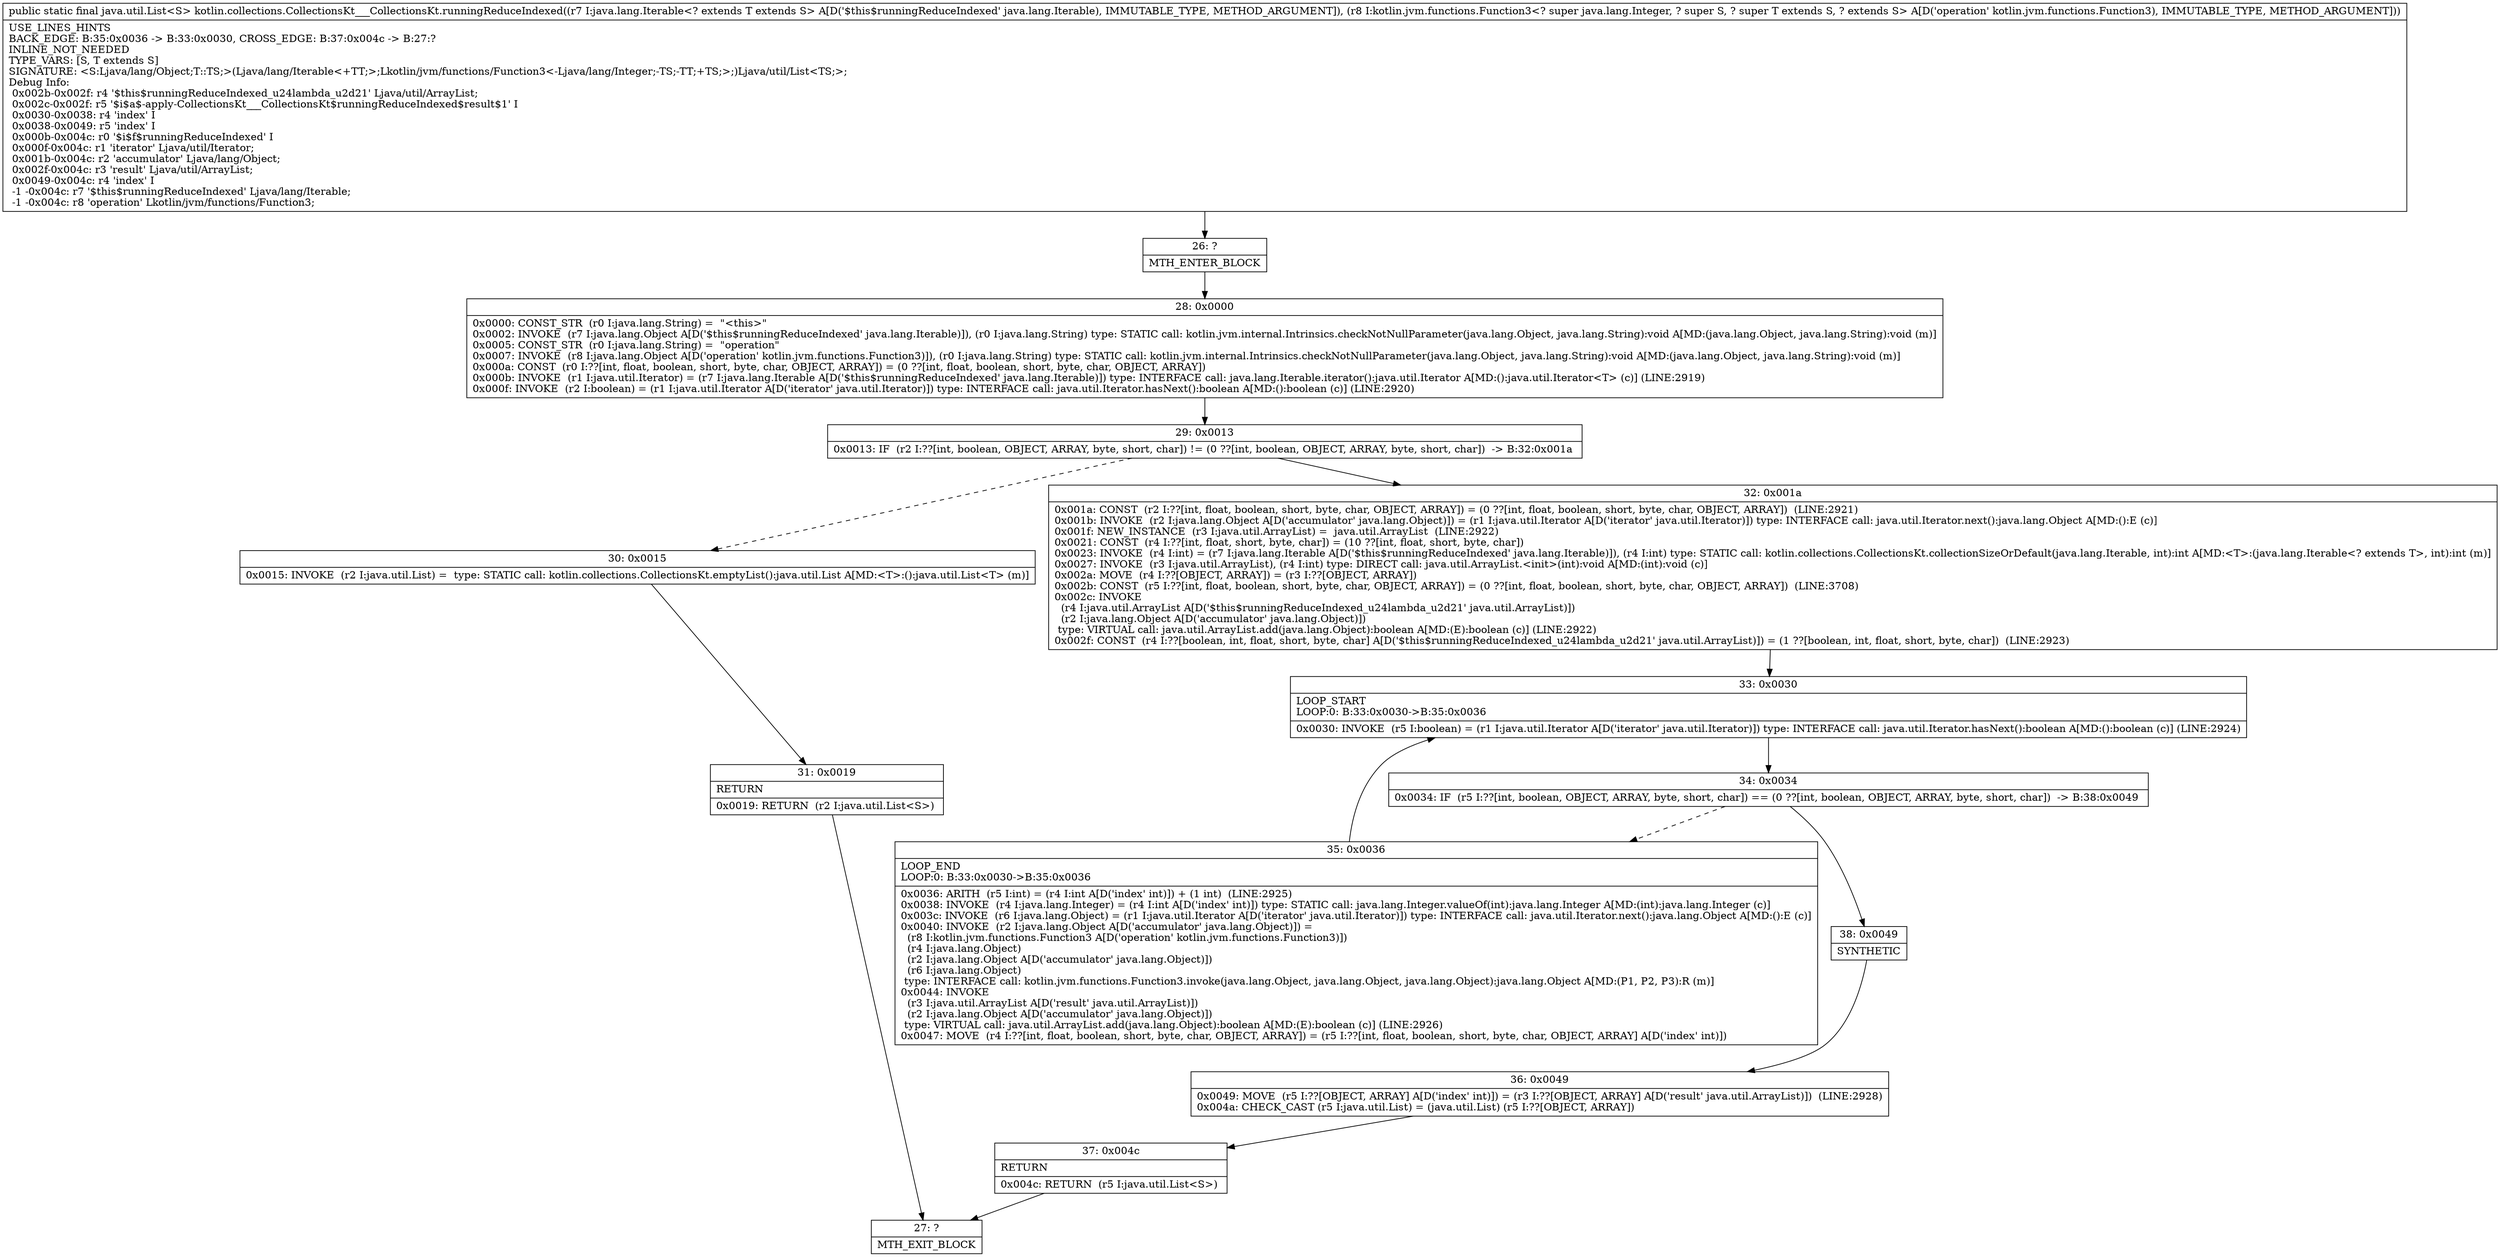 digraph "CFG forkotlin.collections.CollectionsKt___CollectionsKt.runningReduceIndexed(Ljava\/lang\/Iterable;Lkotlin\/jvm\/functions\/Function3;)Ljava\/util\/List;" {
Node_26 [shape=record,label="{26\:\ ?|MTH_ENTER_BLOCK\l}"];
Node_28 [shape=record,label="{28\:\ 0x0000|0x0000: CONST_STR  (r0 I:java.lang.String) =  \"\<this\>\" \l0x0002: INVOKE  (r7 I:java.lang.Object A[D('$this$runningReduceIndexed' java.lang.Iterable)]), (r0 I:java.lang.String) type: STATIC call: kotlin.jvm.internal.Intrinsics.checkNotNullParameter(java.lang.Object, java.lang.String):void A[MD:(java.lang.Object, java.lang.String):void (m)]\l0x0005: CONST_STR  (r0 I:java.lang.String) =  \"operation\" \l0x0007: INVOKE  (r8 I:java.lang.Object A[D('operation' kotlin.jvm.functions.Function3)]), (r0 I:java.lang.String) type: STATIC call: kotlin.jvm.internal.Intrinsics.checkNotNullParameter(java.lang.Object, java.lang.String):void A[MD:(java.lang.Object, java.lang.String):void (m)]\l0x000a: CONST  (r0 I:??[int, float, boolean, short, byte, char, OBJECT, ARRAY]) = (0 ??[int, float, boolean, short, byte, char, OBJECT, ARRAY]) \l0x000b: INVOKE  (r1 I:java.util.Iterator) = (r7 I:java.lang.Iterable A[D('$this$runningReduceIndexed' java.lang.Iterable)]) type: INTERFACE call: java.lang.Iterable.iterator():java.util.Iterator A[MD:():java.util.Iterator\<T\> (c)] (LINE:2919)\l0x000f: INVOKE  (r2 I:boolean) = (r1 I:java.util.Iterator A[D('iterator' java.util.Iterator)]) type: INTERFACE call: java.util.Iterator.hasNext():boolean A[MD:():boolean (c)] (LINE:2920)\l}"];
Node_29 [shape=record,label="{29\:\ 0x0013|0x0013: IF  (r2 I:??[int, boolean, OBJECT, ARRAY, byte, short, char]) != (0 ??[int, boolean, OBJECT, ARRAY, byte, short, char])  \-\> B:32:0x001a \l}"];
Node_30 [shape=record,label="{30\:\ 0x0015|0x0015: INVOKE  (r2 I:java.util.List) =  type: STATIC call: kotlin.collections.CollectionsKt.emptyList():java.util.List A[MD:\<T\>:():java.util.List\<T\> (m)]\l}"];
Node_31 [shape=record,label="{31\:\ 0x0019|RETURN\l|0x0019: RETURN  (r2 I:java.util.List\<S\>) \l}"];
Node_27 [shape=record,label="{27\:\ ?|MTH_EXIT_BLOCK\l}"];
Node_32 [shape=record,label="{32\:\ 0x001a|0x001a: CONST  (r2 I:??[int, float, boolean, short, byte, char, OBJECT, ARRAY]) = (0 ??[int, float, boolean, short, byte, char, OBJECT, ARRAY])  (LINE:2921)\l0x001b: INVOKE  (r2 I:java.lang.Object A[D('accumulator' java.lang.Object)]) = (r1 I:java.util.Iterator A[D('iterator' java.util.Iterator)]) type: INTERFACE call: java.util.Iterator.next():java.lang.Object A[MD:():E (c)]\l0x001f: NEW_INSTANCE  (r3 I:java.util.ArrayList) =  java.util.ArrayList  (LINE:2922)\l0x0021: CONST  (r4 I:??[int, float, short, byte, char]) = (10 ??[int, float, short, byte, char]) \l0x0023: INVOKE  (r4 I:int) = (r7 I:java.lang.Iterable A[D('$this$runningReduceIndexed' java.lang.Iterable)]), (r4 I:int) type: STATIC call: kotlin.collections.CollectionsKt.collectionSizeOrDefault(java.lang.Iterable, int):int A[MD:\<T\>:(java.lang.Iterable\<? extends T\>, int):int (m)]\l0x0027: INVOKE  (r3 I:java.util.ArrayList), (r4 I:int) type: DIRECT call: java.util.ArrayList.\<init\>(int):void A[MD:(int):void (c)]\l0x002a: MOVE  (r4 I:??[OBJECT, ARRAY]) = (r3 I:??[OBJECT, ARRAY]) \l0x002b: CONST  (r5 I:??[int, float, boolean, short, byte, char, OBJECT, ARRAY]) = (0 ??[int, float, boolean, short, byte, char, OBJECT, ARRAY])  (LINE:3708)\l0x002c: INVOKE  \l  (r4 I:java.util.ArrayList A[D('$this$runningReduceIndexed_u24lambda_u2d21' java.util.ArrayList)])\l  (r2 I:java.lang.Object A[D('accumulator' java.lang.Object)])\l type: VIRTUAL call: java.util.ArrayList.add(java.lang.Object):boolean A[MD:(E):boolean (c)] (LINE:2922)\l0x002f: CONST  (r4 I:??[boolean, int, float, short, byte, char] A[D('$this$runningReduceIndexed_u24lambda_u2d21' java.util.ArrayList)]) = (1 ??[boolean, int, float, short, byte, char])  (LINE:2923)\l}"];
Node_33 [shape=record,label="{33\:\ 0x0030|LOOP_START\lLOOP:0: B:33:0x0030\-\>B:35:0x0036\l|0x0030: INVOKE  (r5 I:boolean) = (r1 I:java.util.Iterator A[D('iterator' java.util.Iterator)]) type: INTERFACE call: java.util.Iterator.hasNext():boolean A[MD:():boolean (c)] (LINE:2924)\l}"];
Node_34 [shape=record,label="{34\:\ 0x0034|0x0034: IF  (r5 I:??[int, boolean, OBJECT, ARRAY, byte, short, char]) == (0 ??[int, boolean, OBJECT, ARRAY, byte, short, char])  \-\> B:38:0x0049 \l}"];
Node_35 [shape=record,label="{35\:\ 0x0036|LOOP_END\lLOOP:0: B:33:0x0030\-\>B:35:0x0036\l|0x0036: ARITH  (r5 I:int) = (r4 I:int A[D('index' int)]) + (1 int)  (LINE:2925)\l0x0038: INVOKE  (r4 I:java.lang.Integer) = (r4 I:int A[D('index' int)]) type: STATIC call: java.lang.Integer.valueOf(int):java.lang.Integer A[MD:(int):java.lang.Integer (c)]\l0x003c: INVOKE  (r6 I:java.lang.Object) = (r1 I:java.util.Iterator A[D('iterator' java.util.Iterator)]) type: INTERFACE call: java.util.Iterator.next():java.lang.Object A[MD:():E (c)]\l0x0040: INVOKE  (r2 I:java.lang.Object A[D('accumulator' java.lang.Object)]) = \l  (r8 I:kotlin.jvm.functions.Function3 A[D('operation' kotlin.jvm.functions.Function3)])\l  (r4 I:java.lang.Object)\l  (r2 I:java.lang.Object A[D('accumulator' java.lang.Object)])\l  (r6 I:java.lang.Object)\l type: INTERFACE call: kotlin.jvm.functions.Function3.invoke(java.lang.Object, java.lang.Object, java.lang.Object):java.lang.Object A[MD:(P1, P2, P3):R (m)]\l0x0044: INVOKE  \l  (r3 I:java.util.ArrayList A[D('result' java.util.ArrayList)])\l  (r2 I:java.lang.Object A[D('accumulator' java.lang.Object)])\l type: VIRTUAL call: java.util.ArrayList.add(java.lang.Object):boolean A[MD:(E):boolean (c)] (LINE:2926)\l0x0047: MOVE  (r4 I:??[int, float, boolean, short, byte, char, OBJECT, ARRAY]) = (r5 I:??[int, float, boolean, short, byte, char, OBJECT, ARRAY] A[D('index' int)]) \l}"];
Node_38 [shape=record,label="{38\:\ 0x0049|SYNTHETIC\l}"];
Node_36 [shape=record,label="{36\:\ 0x0049|0x0049: MOVE  (r5 I:??[OBJECT, ARRAY] A[D('index' int)]) = (r3 I:??[OBJECT, ARRAY] A[D('result' java.util.ArrayList)])  (LINE:2928)\l0x004a: CHECK_CAST (r5 I:java.util.List) = (java.util.List) (r5 I:??[OBJECT, ARRAY]) \l}"];
Node_37 [shape=record,label="{37\:\ 0x004c|RETURN\l|0x004c: RETURN  (r5 I:java.util.List\<S\>) \l}"];
MethodNode[shape=record,label="{public static final java.util.List\<S\> kotlin.collections.CollectionsKt___CollectionsKt.runningReduceIndexed((r7 I:java.lang.Iterable\<? extends T extends S\> A[D('$this$runningReduceIndexed' java.lang.Iterable), IMMUTABLE_TYPE, METHOD_ARGUMENT]), (r8 I:kotlin.jvm.functions.Function3\<? super java.lang.Integer, ? super S, ? super T extends S, ? extends S\> A[D('operation' kotlin.jvm.functions.Function3), IMMUTABLE_TYPE, METHOD_ARGUMENT]))  | USE_LINES_HINTS\lBACK_EDGE: B:35:0x0036 \-\> B:33:0x0030, CROSS_EDGE: B:37:0x004c \-\> B:27:?\lINLINE_NOT_NEEDED\lTYPE_VARS: [S, T extends S]\lSIGNATURE: \<S:Ljava\/lang\/Object;T::TS;\>(Ljava\/lang\/Iterable\<+TT;\>;Lkotlin\/jvm\/functions\/Function3\<\-Ljava\/lang\/Integer;\-TS;\-TT;+TS;\>;)Ljava\/util\/List\<TS;\>;\lDebug Info:\l  0x002b\-0x002f: r4 '$this$runningReduceIndexed_u24lambda_u2d21' Ljava\/util\/ArrayList;\l  0x002c\-0x002f: r5 '$i$a$\-apply\-CollectionsKt___CollectionsKt$runningReduceIndexed$result$1' I\l  0x0030\-0x0038: r4 'index' I\l  0x0038\-0x0049: r5 'index' I\l  0x000b\-0x004c: r0 '$i$f$runningReduceIndexed' I\l  0x000f\-0x004c: r1 'iterator' Ljava\/util\/Iterator;\l  0x001b\-0x004c: r2 'accumulator' Ljava\/lang\/Object;\l  0x002f\-0x004c: r3 'result' Ljava\/util\/ArrayList;\l  0x0049\-0x004c: r4 'index' I\l  \-1 \-0x004c: r7 '$this$runningReduceIndexed' Ljava\/lang\/Iterable;\l  \-1 \-0x004c: r8 'operation' Lkotlin\/jvm\/functions\/Function3;\l}"];
MethodNode -> Node_26;Node_26 -> Node_28;
Node_28 -> Node_29;
Node_29 -> Node_30[style=dashed];
Node_29 -> Node_32;
Node_30 -> Node_31;
Node_31 -> Node_27;
Node_32 -> Node_33;
Node_33 -> Node_34;
Node_34 -> Node_35[style=dashed];
Node_34 -> Node_38;
Node_35 -> Node_33;
Node_38 -> Node_36;
Node_36 -> Node_37;
Node_37 -> Node_27;
}

